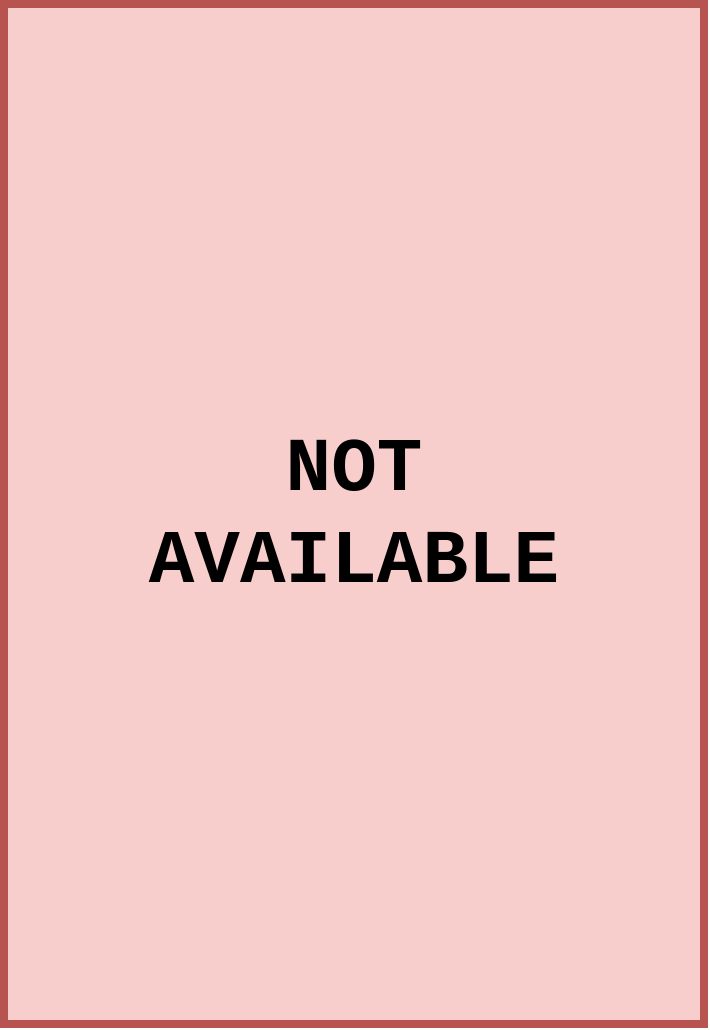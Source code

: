 <mxfile version="14.5.1" type="device"><diagram name="Page-1" id="2cc2dc42-3aac-f2a9-1cec-7a8b7cbee084"><mxGraphModel dx="1026" dy="594" grid="1" gridSize="10" guides="1" tooltips="1" connect="1" arrows="1" fold="1" page="1" pageScale="1" pageWidth="1100" pageHeight="850" background="#ffffff" math="0" shadow="0"><root><mxCell id="0"/><mxCell id="1" parent="0"/><mxCell id="IpETfraMROKvP9PX-g8E-2" value="&lt;font&gt;&lt;font face=&quot;Courier New&quot;&gt;&lt;span style=&quot;font-size: 38px&quot;&gt;&lt;b&gt;NOT &lt;br&gt;AVAILABLE&lt;/b&gt;&lt;/span&gt;&lt;/font&gt;&lt;br&gt;&lt;/font&gt;" style="rounded=0;whiteSpace=wrap;html=1;fillColor=#f8cecc;strokeWidth=4;strokeColor=#b85450;" parent="1" vertex="1"><mxGeometry x="340" y="170" width="350" height="510" as="geometry"/></mxCell></root></mxGraphModel></diagram></mxfile>